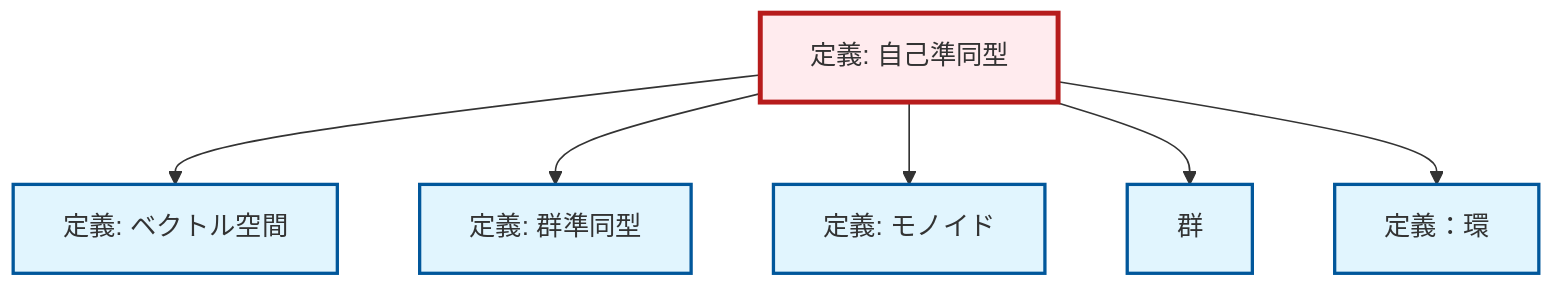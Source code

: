 graph TD
    classDef definition fill:#e1f5fe,stroke:#01579b,stroke-width:2px
    classDef theorem fill:#f3e5f5,stroke:#4a148c,stroke-width:2px
    classDef axiom fill:#fff3e0,stroke:#e65100,stroke-width:2px
    classDef example fill:#e8f5e9,stroke:#1b5e20,stroke-width:2px
    classDef current fill:#ffebee,stroke:#b71c1c,stroke-width:3px
    def-ring["定義：環"]:::definition
    def-vector-space["定義: ベクトル空間"]:::definition
    def-monoid["定義: モノイド"]:::definition
    def-group["群"]:::definition
    def-homomorphism["定義: 群準同型"]:::definition
    def-endomorphism["定義: 自己準同型"]:::definition
    def-endomorphism --> def-vector-space
    def-endomorphism --> def-homomorphism
    def-endomorphism --> def-monoid
    def-endomorphism --> def-group
    def-endomorphism --> def-ring
    class def-endomorphism current